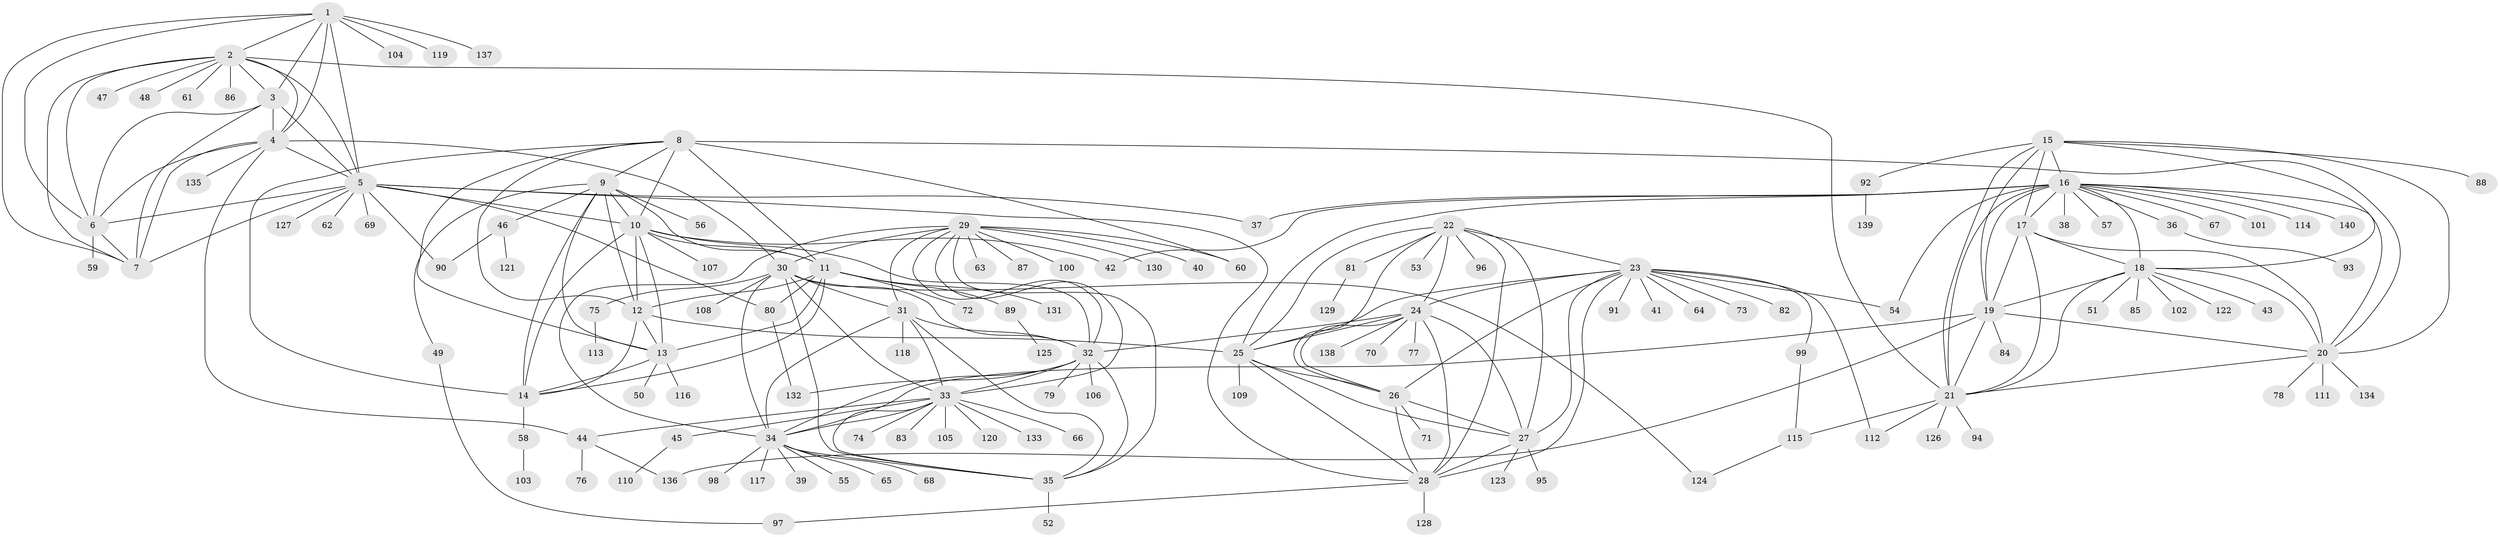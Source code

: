 // Generated by graph-tools (version 1.1) at 2025/37/03/09/25 02:37:14]
// undirected, 140 vertices, 233 edges
graph export_dot {
graph [start="1"]
  node [color=gray90,style=filled];
  1;
  2;
  3;
  4;
  5;
  6;
  7;
  8;
  9;
  10;
  11;
  12;
  13;
  14;
  15;
  16;
  17;
  18;
  19;
  20;
  21;
  22;
  23;
  24;
  25;
  26;
  27;
  28;
  29;
  30;
  31;
  32;
  33;
  34;
  35;
  36;
  37;
  38;
  39;
  40;
  41;
  42;
  43;
  44;
  45;
  46;
  47;
  48;
  49;
  50;
  51;
  52;
  53;
  54;
  55;
  56;
  57;
  58;
  59;
  60;
  61;
  62;
  63;
  64;
  65;
  66;
  67;
  68;
  69;
  70;
  71;
  72;
  73;
  74;
  75;
  76;
  77;
  78;
  79;
  80;
  81;
  82;
  83;
  84;
  85;
  86;
  87;
  88;
  89;
  90;
  91;
  92;
  93;
  94;
  95;
  96;
  97;
  98;
  99;
  100;
  101;
  102;
  103;
  104;
  105;
  106;
  107;
  108;
  109;
  110;
  111;
  112;
  113;
  114;
  115;
  116;
  117;
  118;
  119;
  120;
  121;
  122;
  123;
  124;
  125;
  126;
  127;
  128;
  129;
  130;
  131;
  132;
  133;
  134;
  135;
  136;
  137;
  138;
  139;
  140;
  1 -- 2;
  1 -- 3;
  1 -- 4;
  1 -- 5;
  1 -- 6;
  1 -- 7;
  1 -- 104;
  1 -- 119;
  1 -- 137;
  2 -- 3;
  2 -- 4;
  2 -- 5;
  2 -- 6;
  2 -- 7;
  2 -- 21;
  2 -- 47;
  2 -- 48;
  2 -- 61;
  2 -- 86;
  3 -- 4;
  3 -- 5;
  3 -- 6;
  3 -- 7;
  4 -- 5;
  4 -- 6;
  4 -- 7;
  4 -- 30;
  4 -- 44;
  4 -- 135;
  5 -- 6;
  5 -- 7;
  5 -- 10;
  5 -- 28;
  5 -- 37;
  5 -- 62;
  5 -- 69;
  5 -- 80;
  5 -- 90;
  5 -- 127;
  6 -- 7;
  6 -- 59;
  8 -- 9;
  8 -- 10;
  8 -- 11;
  8 -- 12;
  8 -- 13;
  8 -- 14;
  8 -- 20;
  8 -- 60;
  9 -- 10;
  9 -- 11;
  9 -- 12;
  9 -- 13;
  9 -- 14;
  9 -- 46;
  9 -- 49;
  9 -- 56;
  10 -- 11;
  10 -- 12;
  10 -- 13;
  10 -- 14;
  10 -- 32;
  10 -- 42;
  10 -- 107;
  11 -- 12;
  11 -- 13;
  11 -- 14;
  11 -- 72;
  11 -- 80;
  11 -- 89;
  11 -- 131;
  12 -- 13;
  12 -- 14;
  12 -- 25;
  13 -- 14;
  13 -- 50;
  13 -- 116;
  14 -- 58;
  15 -- 16;
  15 -- 17;
  15 -- 18;
  15 -- 19;
  15 -- 20;
  15 -- 21;
  15 -- 88;
  15 -- 92;
  16 -- 17;
  16 -- 18;
  16 -- 19;
  16 -- 20;
  16 -- 21;
  16 -- 25;
  16 -- 36;
  16 -- 37;
  16 -- 38;
  16 -- 42;
  16 -- 54;
  16 -- 57;
  16 -- 67;
  16 -- 101;
  16 -- 114;
  16 -- 140;
  17 -- 18;
  17 -- 19;
  17 -- 20;
  17 -- 21;
  18 -- 19;
  18 -- 20;
  18 -- 21;
  18 -- 43;
  18 -- 51;
  18 -- 85;
  18 -- 102;
  18 -- 122;
  19 -- 20;
  19 -- 21;
  19 -- 34;
  19 -- 84;
  19 -- 136;
  20 -- 21;
  20 -- 78;
  20 -- 111;
  20 -- 134;
  21 -- 94;
  21 -- 112;
  21 -- 115;
  21 -- 126;
  22 -- 23;
  22 -- 24;
  22 -- 25;
  22 -- 26;
  22 -- 27;
  22 -- 28;
  22 -- 53;
  22 -- 81;
  22 -- 96;
  23 -- 24;
  23 -- 25;
  23 -- 26;
  23 -- 27;
  23 -- 28;
  23 -- 41;
  23 -- 54;
  23 -- 64;
  23 -- 73;
  23 -- 82;
  23 -- 91;
  23 -- 99;
  23 -- 112;
  24 -- 25;
  24 -- 26;
  24 -- 27;
  24 -- 28;
  24 -- 32;
  24 -- 70;
  24 -- 77;
  24 -- 138;
  25 -- 26;
  25 -- 27;
  25 -- 28;
  25 -- 109;
  26 -- 27;
  26 -- 28;
  26 -- 71;
  27 -- 28;
  27 -- 95;
  27 -- 123;
  28 -- 97;
  28 -- 128;
  29 -- 30;
  29 -- 31;
  29 -- 32;
  29 -- 33;
  29 -- 34;
  29 -- 35;
  29 -- 40;
  29 -- 60;
  29 -- 63;
  29 -- 87;
  29 -- 100;
  29 -- 130;
  30 -- 31;
  30 -- 32;
  30 -- 33;
  30 -- 34;
  30 -- 35;
  30 -- 75;
  30 -- 108;
  30 -- 124;
  31 -- 32;
  31 -- 33;
  31 -- 34;
  31 -- 35;
  31 -- 118;
  32 -- 33;
  32 -- 34;
  32 -- 35;
  32 -- 79;
  32 -- 106;
  32 -- 132;
  33 -- 34;
  33 -- 35;
  33 -- 44;
  33 -- 45;
  33 -- 66;
  33 -- 74;
  33 -- 83;
  33 -- 105;
  33 -- 120;
  33 -- 133;
  34 -- 35;
  34 -- 39;
  34 -- 55;
  34 -- 65;
  34 -- 68;
  34 -- 98;
  34 -- 117;
  35 -- 52;
  36 -- 93;
  44 -- 76;
  44 -- 136;
  45 -- 110;
  46 -- 90;
  46 -- 121;
  49 -- 97;
  58 -- 103;
  75 -- 113;
  80 -- 132;
  81 -- 129;
  89 -- 125;
  92 -- 139;
  99 -- 115;
  115 -- 124;
}
